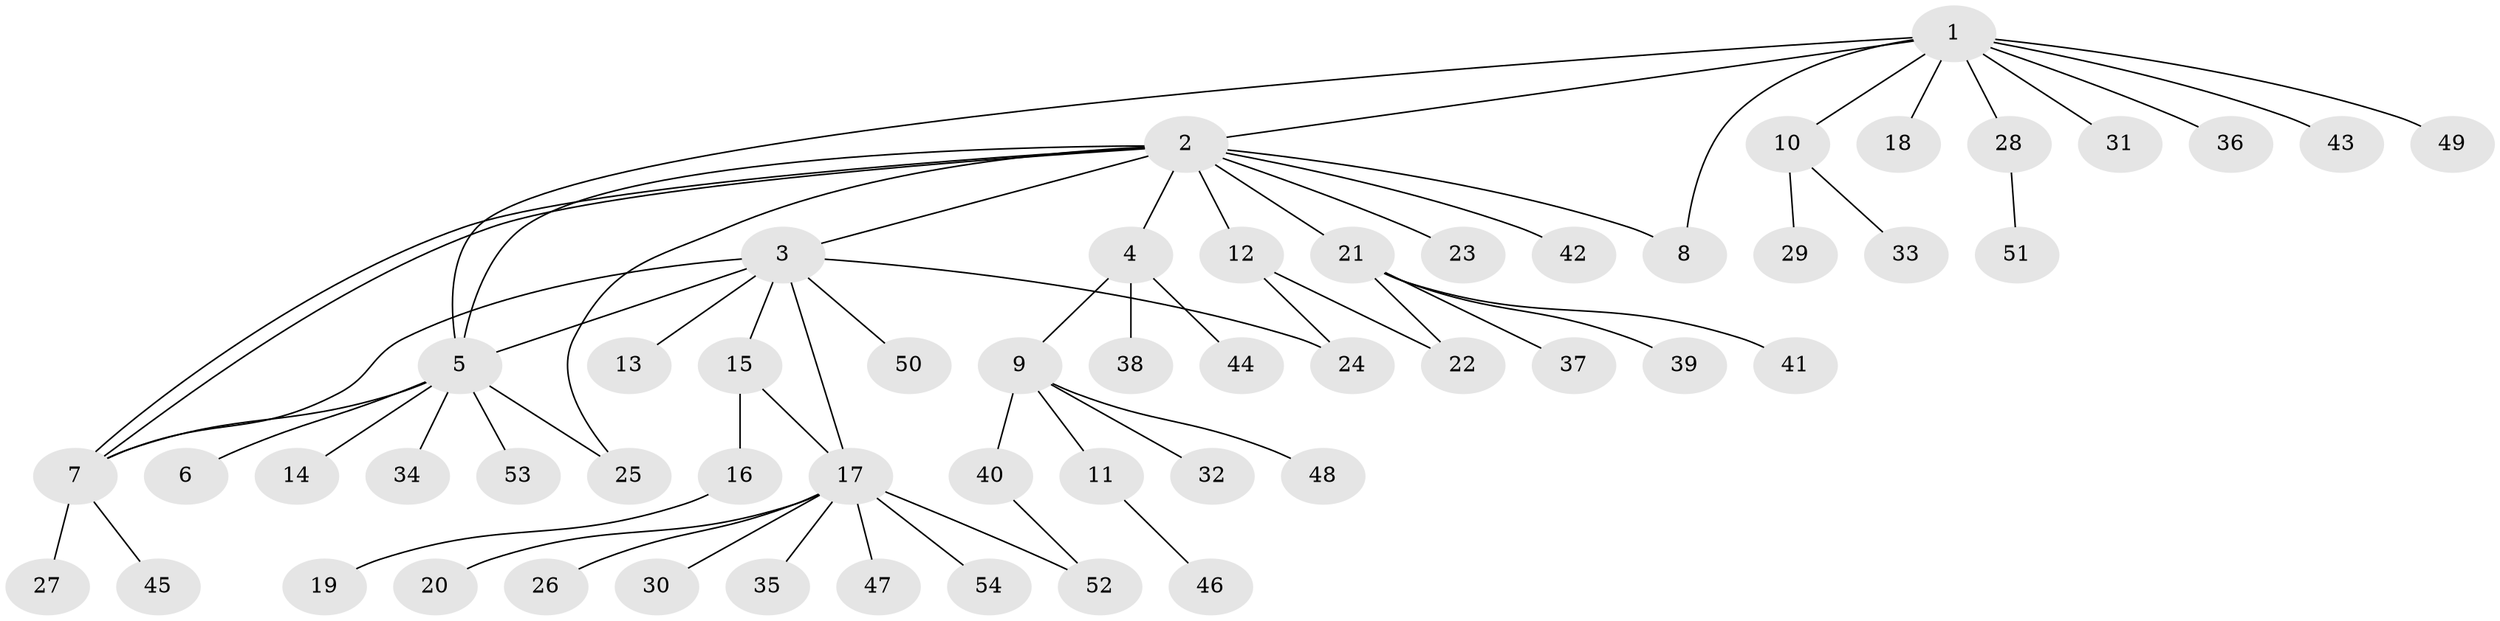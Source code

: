 // coarse degree distribution, {5: 0.0625, 1: 0.8125, 2: 0.0625, 10: 0.0625}
// Generated by graph-tools (version 1.1) at 2025/50/03/04/25 21:50:37]
// undirected, 54 vertices, 64 edges
graph export_dot {
graph [start="1"]
  node [color=gray90,style=filled];
  1;
  2;
  3;
  4;
  5;
  6;
  7;
  8;
  9;
  10;
  11;
  12;
  13;
  14;
  15;
  16;
  17;
  18;
  19;
  20;
  21;
  22;
  23;
  24;
  25;
  26;
  27;
  28;
  29;
  30;
  31;
  32;
  33;
  34;
  35;
  36;
  37;
  38;
  39;
  40;
  41;
  42;
  43;
  44;
  45;
  46;
  47;
  48;
  49;
  50;
  51;
  52;
  53;
  54;
  1 -- 2;
  1 -- 5;
  1 -- 8;
  1 -- 10;
  1 -- 18;
  1 -- 28;
  1 -- 31;
  1 -- 36;
  1 -- 43;
  1 -- 49;
  2 -- 3;
  2 -- 4;
  2 -- 5;
  2 -- 7;
  2 -- 7;
  2 -- 8;
  2 -- 12;
  2 -- 21;
  2 -- 23;
  2 -- 25;
  2 -- 42;
  3 -- 5;
  3 -- 7;
  3 -- 13;
  3 -- 15;
  3 -- 17;
  3 -- 24;
  3 -- 50;
  4 -- 9;
  4 -- 38;
  4 -- 44;
  5 -- 6;
  5 -- 7;
  5 -- 14;
  5 -- 25;
  5 -- 34;
  5 -- 53;
  7 -- 27;
  7 -- 45;
  9 -- 11;
  9 -- 32;
  9 -- 40;
  9 -- 48;
  10 -- 29;
  10 -- 33;
  11 -- 46;
  12 -- 22;
  12 -- 24;
  15 -- 16;
  15 -- 17;
  16 -- 19;
  17 -- 20;
  17 -- 26;
  17 -- 30;
  17 -- 35;
  17 -- 47;
  17 -- 52;
  17 -- 54;
  21 -- 22;
  21 -- 37;
  21 -- 39;
  21 -- 41;
  28 -- 51;
  40 -- 52;
}
